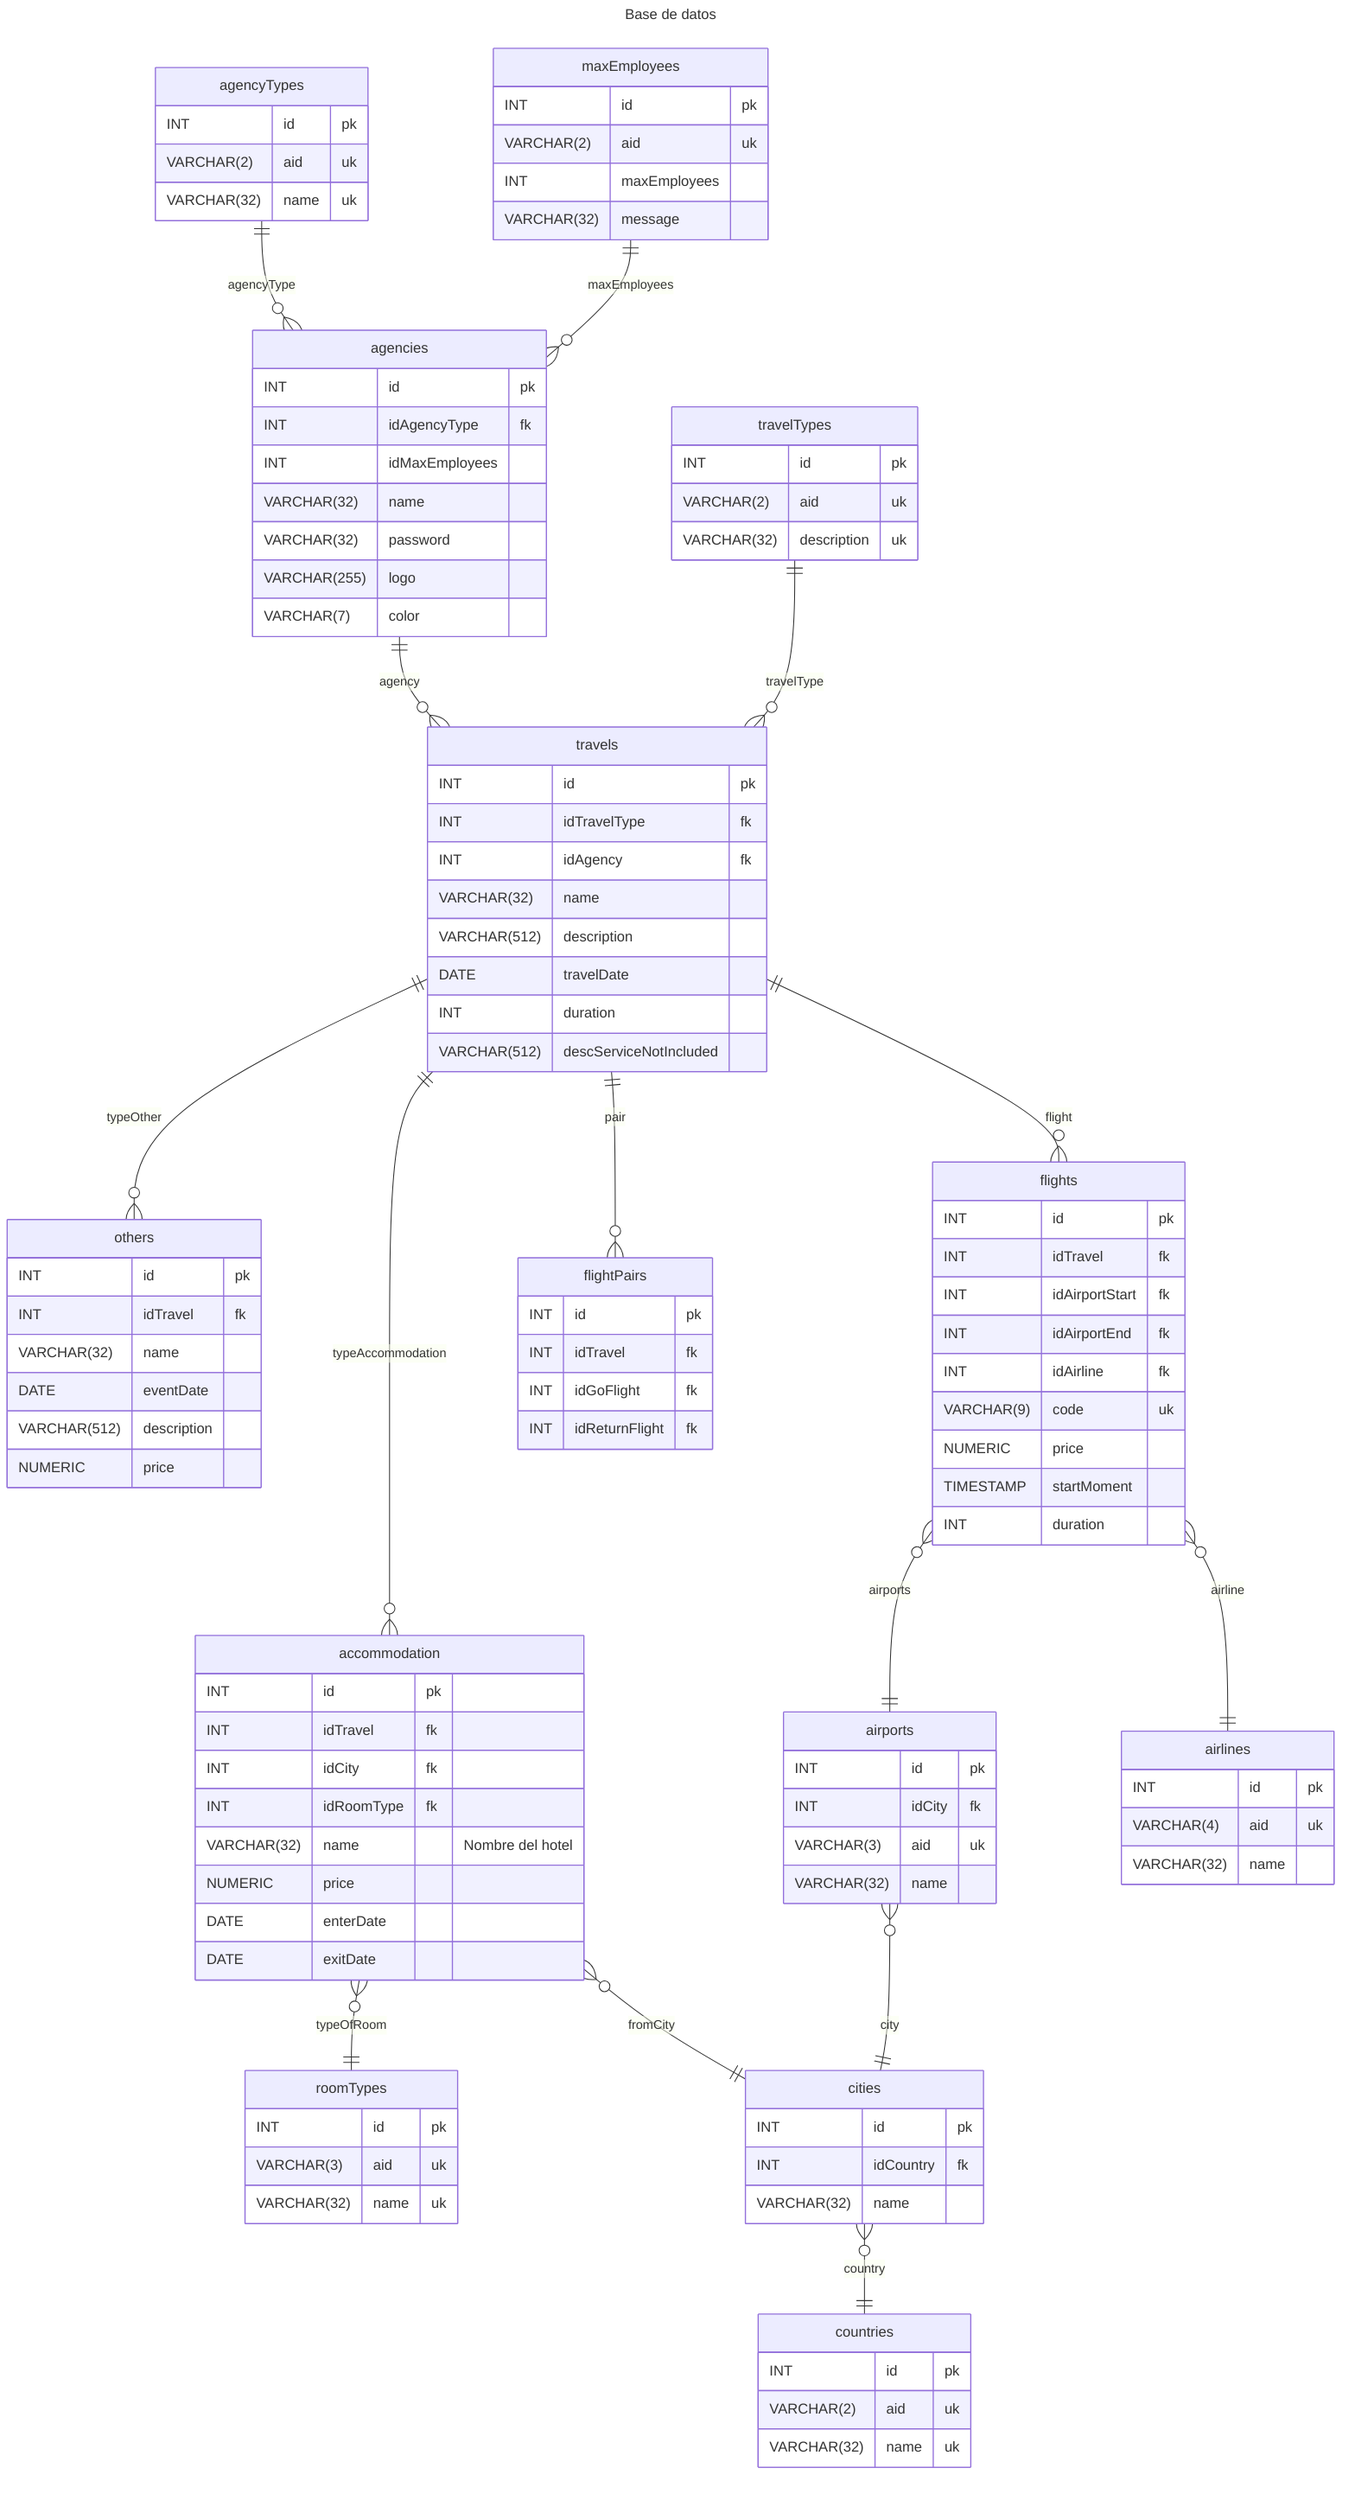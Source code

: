 ---
title: Base de datos
---
erDiagram
    agencyTypes ||--o{ agencies : agencyType
    maxEmployees ||--o{ agencies : maxEmployees
    agencies ||--o{ travels : agency
    travels ||--o{ accommodation : typeAccommodation
    accommodation }o--|| roomTypes : typeOfRoom
    accommodation }o--|| cities : fromCity
    travels ||--o{ others : typeOther
    travelTypes ||--o{ travels : travelType
    flights }o--|| airports : airports
    travels ||--o{ flights : flight
    flights }o--|| airlines : airline
    airports }o--|| cities : city
    cities }o--|| countries : country
    travels ||--o{ flightPairs : pair

    agencyTypes {
        INT id pk
        VARCHAR(2) aid uk
        VARCHAR(32) name uk
    }
    maxEmployees {
        INT id pk
        VARCHAR(2) aid uk
        INT maxEmployees
        VARCHAR(32) message
    }
    agencies {
        INT id pk
        INT idAgencyType fk
        INT idMaxEmployees
        VARCHAR(32) name
        VARCHAR(32) password
        VARCHAR(255) logo
        VARCHAR(7) color
    }
    travelTypes {
        INT id pk
        VARCHAR(2) aid uk
        VARCHAR(32) description uk
    }
    travels {
        INT id pk
        INT idTravelType fk
        INT idAgency fk
        VARCHAR(32) name
        VARCHAR(512) description
        DATE travelDate
        INT duration
        VARCHAR(512) descServiceNotIncluded
    }
    countries {
        INT id pk
        VARCHAR(2) aid uk
        VARCHAR(32) name uk
    }
    cities {
        INT id pk
        INT idCountry fk
        VARCHAR(32) name
    }
    roomTypes {
        INT id pk
        VARCHAR(3) aid uk
        VARCHAR(32) name uk
    }
    accommodation {
        INT id pk
        INT idTravel fk
        INT idCity fk
        INT idRoomType fk
        VARCHAR(32) name "Nombre del hotel"
        NUMERIC price
        DATE enterDate
        DATE exitDate
    }
    flights {
        INT id pk
        INT idTravel fk
        INT idAirportStart fk
        INT idAirportEnd fk
        INT idAirline fk
        VARCHAR(9) code uk
        NUMERIC price
        TIMESTAMP startMoment
        INT duration
    }
    flightPairs {
        INT id pk
        INT idTravel fk
        INT idGoFlight fk
        INT idReturnFlight fk
    }
    airlines {
        INT id pk
        VARCHAR(4) aid uk
        VARCHAR(32) name
    }
    others {
        INT id pk
        INT idTravel fk
        VARCHAR(32) name
        DATE eventDate
        VARCHAR(512) description
        NUMERIC price
    }
    airports {
        INT id pk
        INT idCity fk
        VARCHAR(3) aid uk
        VARCHAR(32) name
    }